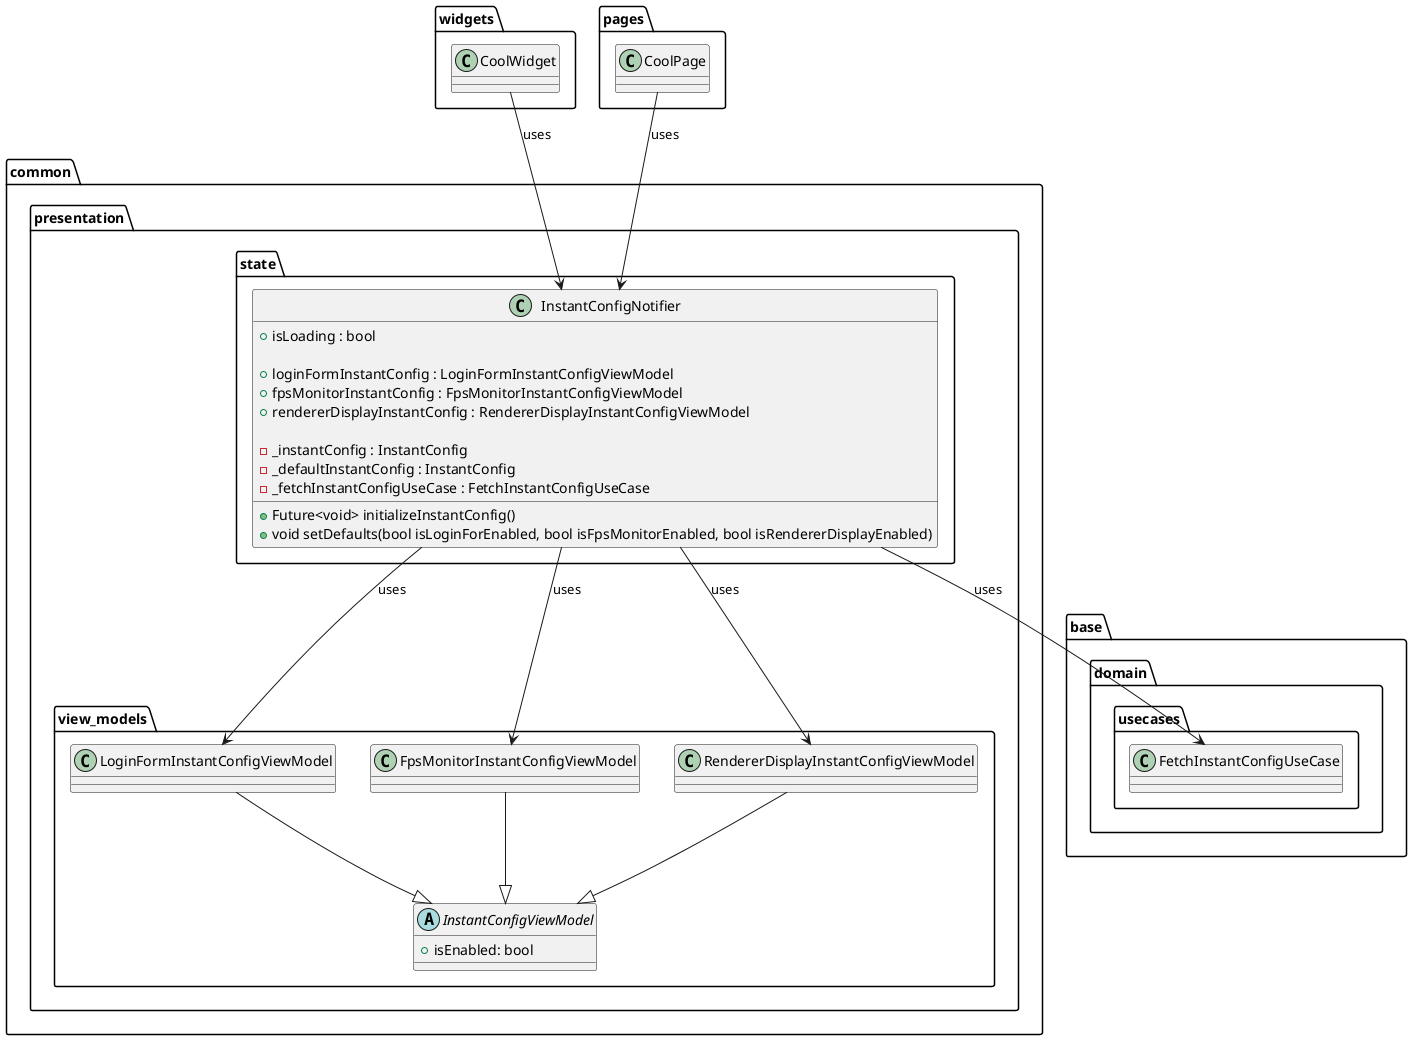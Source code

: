 @startuml instant_config_presentation_layer_class_diagram

package base.domain.usecases {
    class FetchInstantConfigUseCase {}
}

package common.presentation {

    package state {
        class InstantConfigNotifier {
            + isLoading : bool

            + loginFormInstantConfig : LoginFormInstantConfigViewModel
            + fpsMonitorInstantConfig : FpsMonitorInstantConfigViewModel
            + rendererDisplayInstantConfig : RendererDisplayInstantConfigViewModel

            - _instantConfig : InstantConfig
            - _defaultInstantConfig : InstantConfig
            - _fetchInstantConfigUseCase : FetchInstantConfigUseCase

            + Future<void> initializeInstantConfig()
            + void setDefaults(bool isLoginForEnabled, bool isFpsMonitorEnabled, bool isRendererDisplayEnabled)
        }
    }

    package view_models {
        abstract class InstantConfigViewModel {
            + isEnabled: bool
        }

        class LoginFormInstantConfigViewModel {}

        class FpsMonitorInstantConfigViewModel {}

        class RendererDisplayInstantConfigViewModel {}
    }
}

package widgets {
    class CoolWidget {}
}

package pages {
    class CoolPage {}
}

CoolWidget --> InstantConfigNotifier : uses

CoolPage --> InstantConfigNotifier : uses

InstantConfigNotifier --> FetchInstantConfigUseCase : uses

InstantConfigNotifier --> LoginFormInstantConfigViewModel : uses
InstantConfigNotifier --> FpsMonitorInstantConfigViewModel : uses
InstantConfigNotifier --> RendererDisplayInstantConfigViewModel : uses

LoginFormInstantConfigViewModel --|> InstantConfigViewModel
FpsMonitorInstantConfigViewModel --|> InstantConfigViewModel
RendererDisplayInstantConfigViewModel --|> InstantConfigViewModel

@enduml
